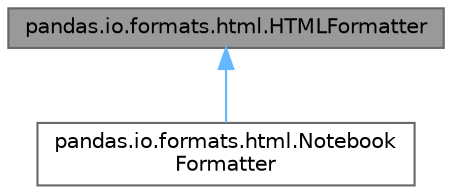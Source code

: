 digraph "pandas.io.formats.html.HTMLFormatter"
{
 // LATEX_PDF_SIZE
  bgcolor="transparent";
  edge [fontname=Helvetica,fontsize=10,labelfontname=Helvetica,labelfontsize=10];
  node [fontname=Helvetica,fontsize=10,shape=box,height=0.2,width=0.4];
  Node1 [id="Node000001",label="pandas.io.formats.html.HTMLFormatter",height=0.2,width=0.4,color="gray40", fillcolor="grey60", style="filled", fontcolor="black",tooltip=" "];
  Node1 -> Node2 [id="edge1_Node000001_Node000002",dir="back",color="steelblue1",style="solid",tooltip=" "];
  Node2 [id="Node000002",label="pandas.io.formats.html.Notebook\lFormatter",height=0.2,width=0.4,color="gray40", fillcolor="white", style="filled",URL="$d9/d7a/classpandas_1_1io_1_1formats_1_1html_1_1NotebookFormatter.html",tooltip=" "];
}
